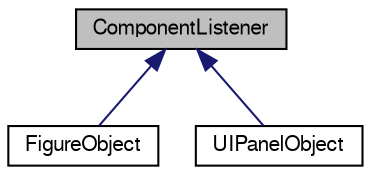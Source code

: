 digraph G
{
  edge [fontname="FreeSans",fontsize="10",labelfontname="FreeSans",labelfontsize="10"];
  node [fontname="FreeSans",fontsize="10",shape=record];
  Node1 [label="ComponentListener",height=0.2,width=0.4,color="black", fillcolor="grey75", style="filled" fontcolor="black"];
  Node1 -> Node2 [dir="back",color="midnightblue",fontsize="10",style="solid",fontname="FreeSans"];
  Node2 [label="FigureObject",height=0.2,width=0.4,color="black", fillcolor="white", style="filled",URL="$classorg_1_1octave_1_1graphics_1_1_figure_object.html"];
  Node1 -> Node3 [dir="back",color="midnightblue",fontsize="10",style="solid",fontname="FreeSans"];
  Node3 [label="UIPanelObject",height=0.2,width=0.4,color="black", fillcolor="white", style="filled",URL="$classorg_1_1octave_1_1graphics_1_1_u_i_panel_object.html"];
}
